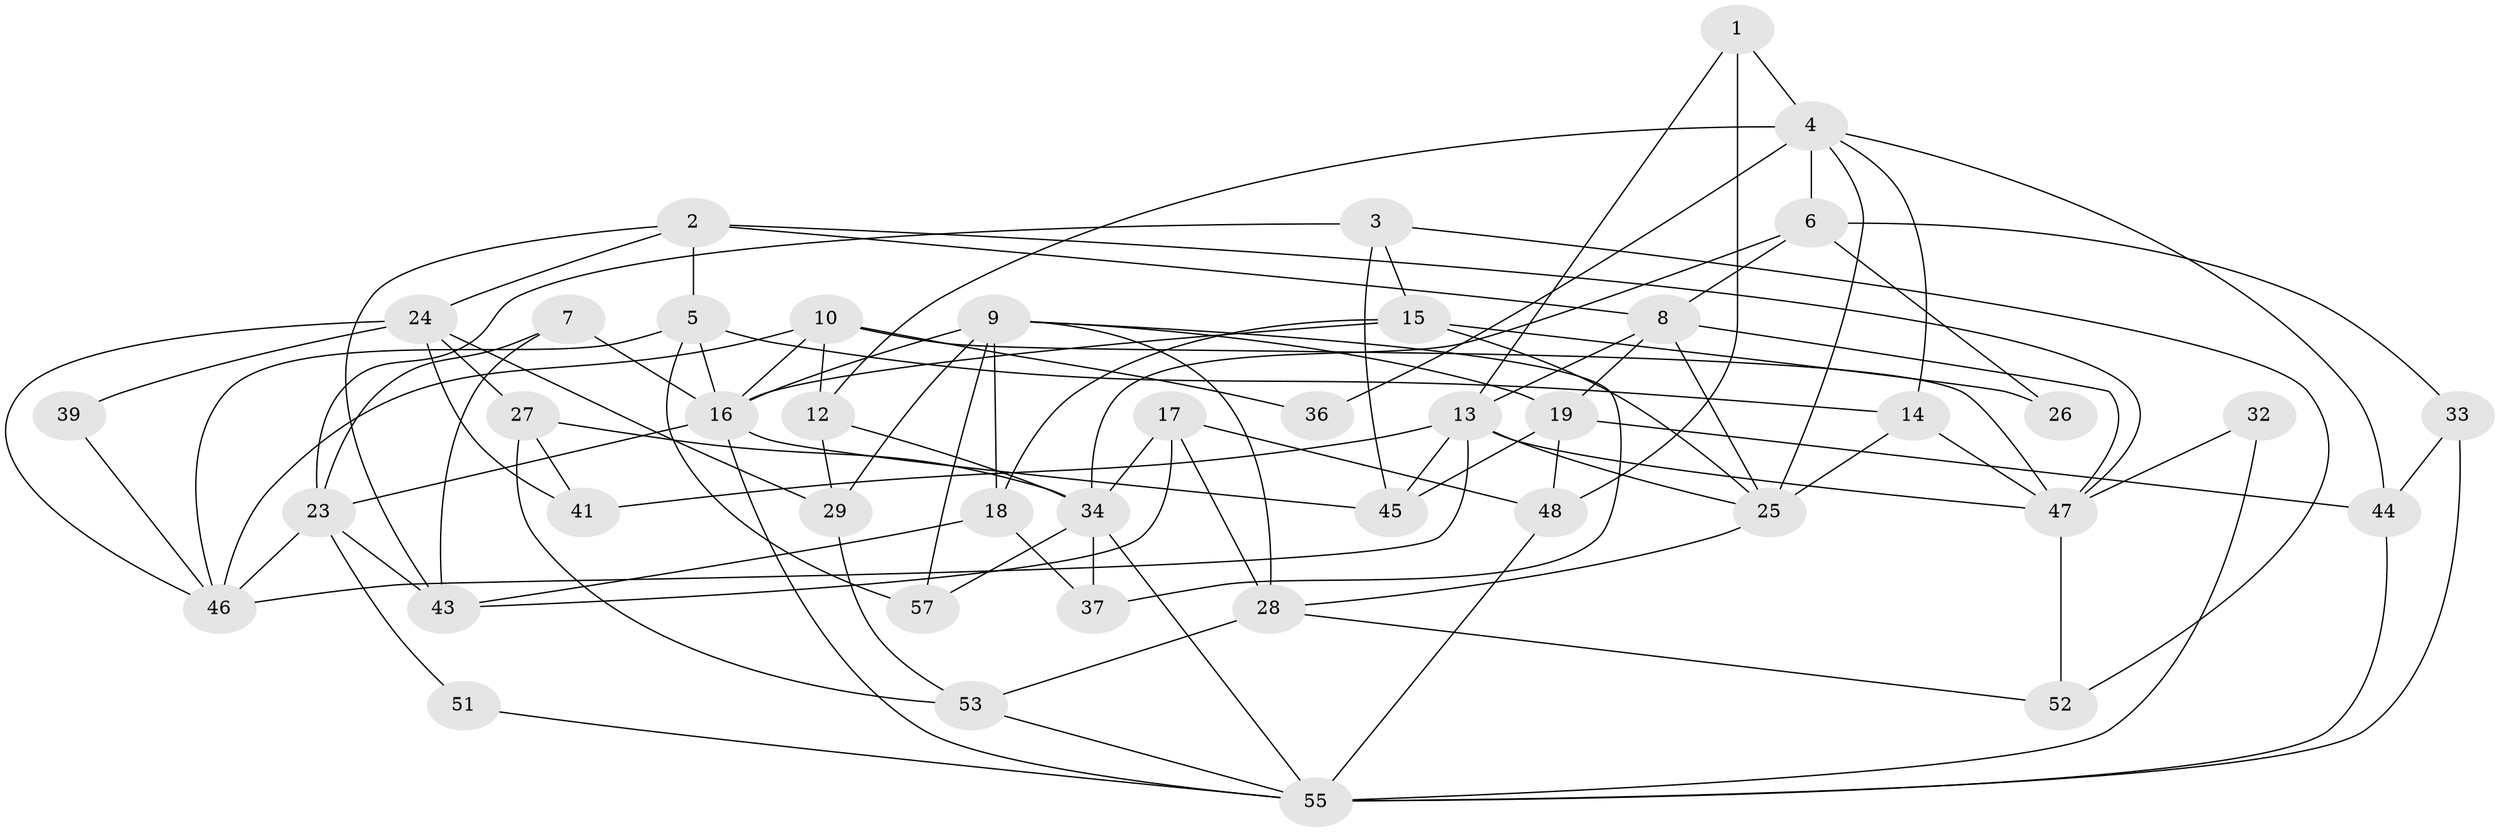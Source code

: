 // original degree distribution, {3: 0.24193548387096775, 5: 0.22580645161290322, 4: 0.3225806451612903, 6: 0.06451612903225806, 2: 0.11290322580645161, 7: 0.016129032258064516, 8: 0.016129032258064516}
// Generated by graph-tools (version 1.1) at 2025/11/02/27/25 16:11:19]
// undirected, 43 vertices, 98 edges
graph export_dot {
graph [start="1"]
  node [color=gray90,style=filled];
  1;
  2;
  3;
  4 [super="+21"];
  5;
  6;
  7;
  8 [super="+11"];
  9 [super="+22"];
  10 [super="+40"];
  12;
  13 [super="+30"];
  14;
  15 [super="+61"];
  16 [super="+60"];
  17 [super="+20"];
  18;
  19 [super="+42"];
  23 [super="+31"];
  24 [super="+35"];
  25 [super="+50"];
  26;
  27;
  28;
  29;
  32;
  33 [super="+49"];
  34 [super="+38"];
  36;
  37;
  39;
  41;
  43;
  44;
  45;
  46 [super="+62"];
  47 [super="+56"];
  48 [super="+59"];
  51;
  52 [super="+54"];
  53;
  55 [super="+58"];
  57;
  1 -- 13;
  1 -- 48;
  1 -- 4;
  2 -- 24;
  2 -- 5;
  2 -- 43;
  2 -- 8;
  2 -- 47;
  3 -- 45;
  3 -- 52;
  3 -- 15;
  3 -- 23;
  4 -- 14;
  4 -- 12;
  4 -- 25;
  4 -- 36;
  4 -- 6;
  4 -- 44;
  5 -- 14;
  5 -- 46;
  5 -- 57;
  5 -- 16;
  6 -- 34;
  6 -- 8;
  6 -- 26;
  6 -- 33;
  7 -- 23;
  7 -- 43;
  7 -- 16;
  8 -- 25 [weight=2];
  8 -- 13;
  8 -- 19;
  8 -- 47;
  9 -- 28;
  9 -- 18;
  9 -- 37;
  9 -- 57;
  9 -- 16;
  9 -- 19;
  9 -- 29;
  10 -- 47;
  10 -- 12;
  10 -- 36 [weight=2];
  10 -- 16;
  10 -- 46;
  12 -- 29;
  12 -- 34;
  13 -- 45;
  13 -- 47;
  13 -- 41;
  13 -- 46;
  13 -- 25;
  14 -- 47;
  14 -- 25;
  15 -- 18;
  15 -- 16;
  15 -- 25;
  15 -- 26;
  16 -- 45;
  16 -- 55;
  16 -- 23;
  17 -- 43;
  17 -- 34;
  17 -- 28;
  17 -- 48;
  18 -- 37;
  18 -- 43;
  19 -- 45;
  19 -- 44;
  19 -- 48;
  23 -- 43;
  23 -- 51;
  23 -- 46;
  24 -- 39 [weight=2];
  24 -- 41;
  24 -- 27;
  24 -- 29;
  24 -- 46;
  25 -- 28;
  27 -- 53;
  27 -- 41;
  27 -- 34;
  28 -- 53;
  28 -- 52;
  29 -- 53;
  32 -- 55;
  32 -- 47;
  33 -- 55;
  33 -- 44;
  34 -- 37;
  34 -- 55;
  34 -- 57;
  39 -- 46;
  44 -- 55;
  47 -- 52 [weight=3];
  48 -- 55;
  51 -- 55;
  53 -- 55;
}
